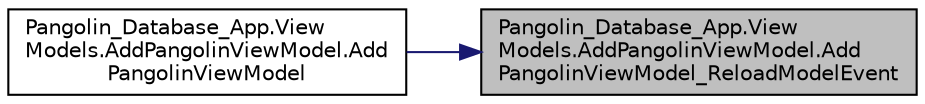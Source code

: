 digraph "Pangolin_Database_App.ViewModels.AddPangolinViewModel.AddPangolinViewModel_ReloadModelEvent"
{
 // LATEX_PDF_SIZE
  edge [fontname="Helvetica",fontsize="10",labelfontname="Helvetica",labelfontsize="10"];
  node [fontname="Helvetica",fontsize="10",shape=record];
  rankdir="RL";
  Node1 [label="Pangolin_Database_App.View\lModels.AddPangolinViewModel.Add\lPangolinViewModel_ReloadModelEvent",height=0.2,width=0.4,color="black", fillcolor="grey75", style="filled", fontcolor="black",tooltip=" "];
  Node1 -> Node2 [dir="back",color="midnightblue",fontsize="10",style="solid",fontname="Helvetica"];
  Node2 [label="Pangolin_Database_App.View\lModels.AddPangolinViewModel.Add\lPangolinViewModel",height=0.2,width=0.4,color="black", fillcolor="white", style="filled",URL="$class_pangolin___database___app_1_1_view_models_1_1_add_pangolin_view_model.html#a9e5a4f8a162a704f8251271f92379e54",tooltip="Initalized edit view with model"];
}
